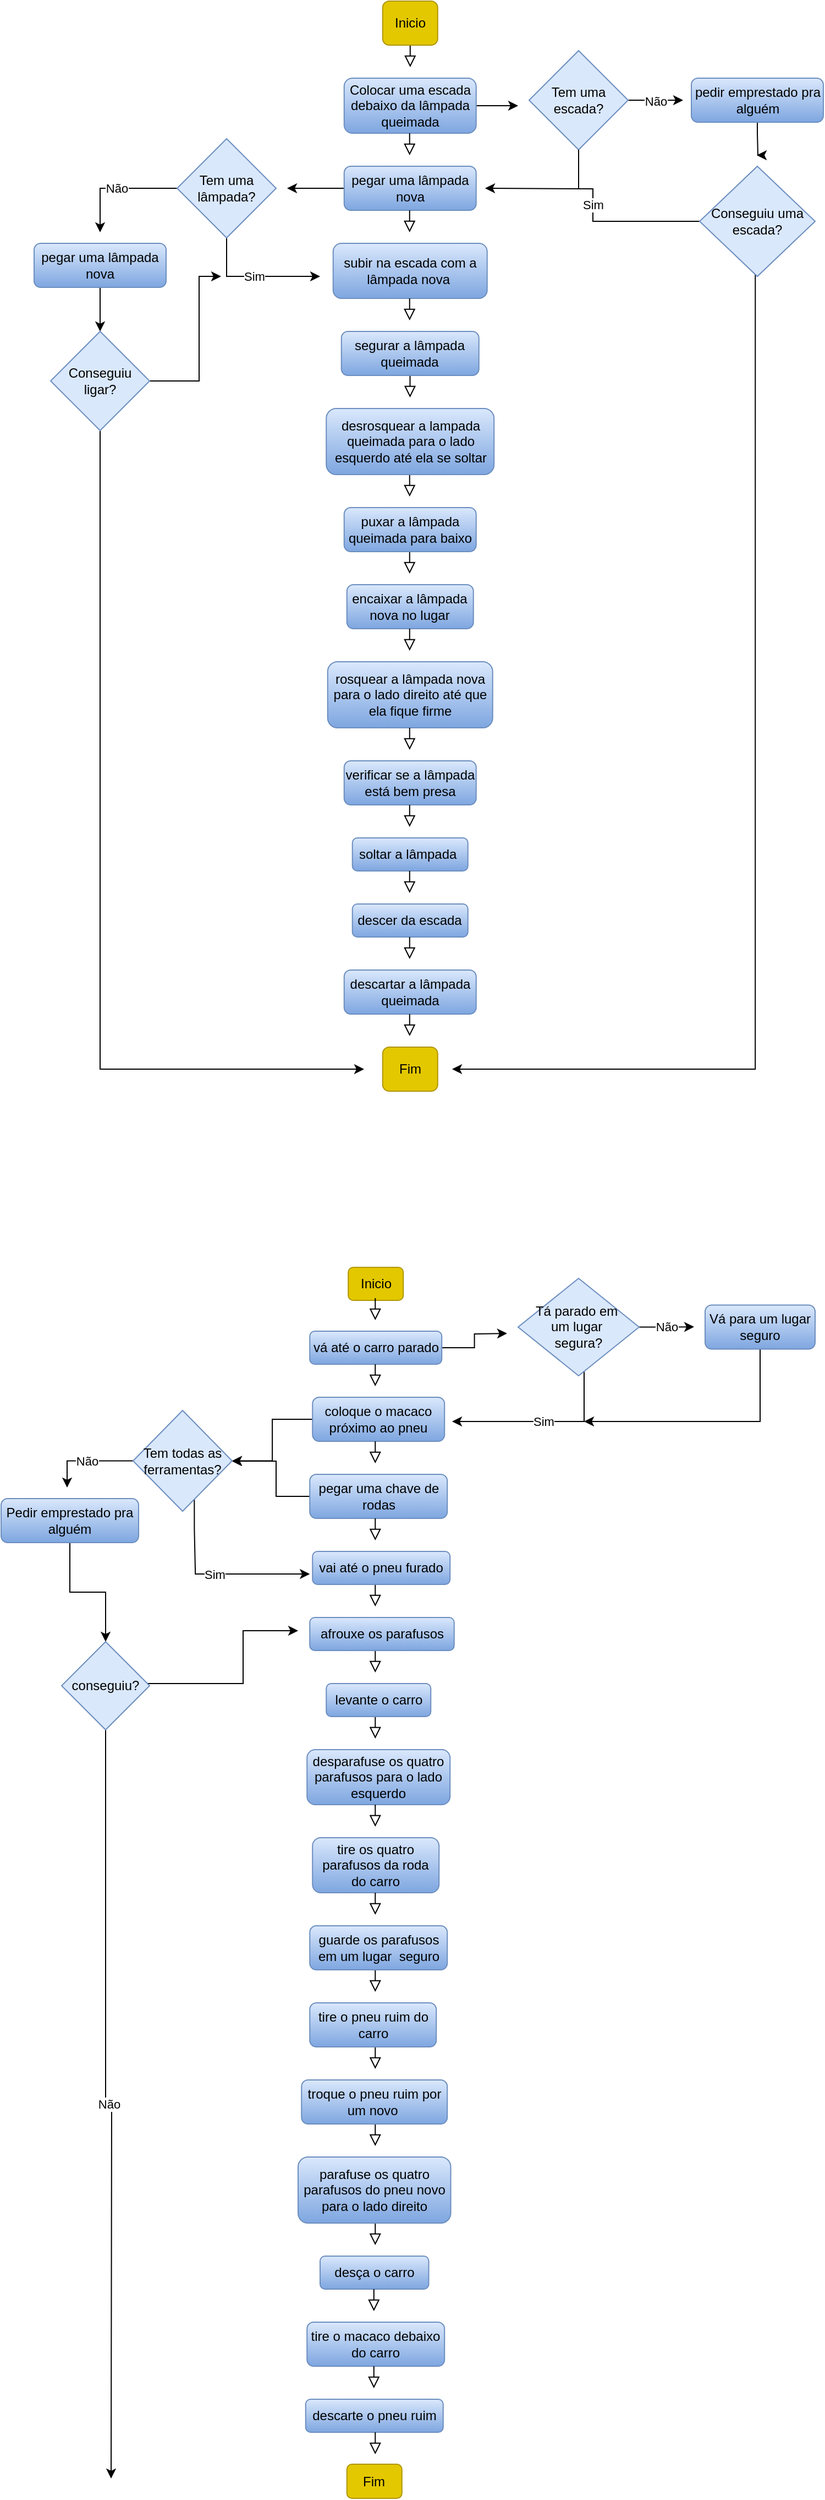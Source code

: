 <mxfile version="24.7.16">
  <diagram id="C5RBs43oDa-KdzZeNtuy" name="Page-1">
    <mxGraphModel dx="1134" dy="649" grid="1" gridSize="10" guides="1" tooltips="1" connect="1" arrows="1" fold="1" page="1" pageScale="1" pageWidth="827" pageHeight="1169" math="0" shadow="0">
      <root>
        <mxCell id="WIyWlLk6GJQsqaUBKTNV-0" />
        <mxCell id="WIyWlLk6GJQsqaUBKTNV-1" parent="WIyWlLk6GJQsqaUBKTNV-0" />
        <mxCell id="WIyWlLk6GJQsqaUBKTNV-2" value="" style="rounded=0;html=1;jettySize=auto;orthogonalLoop=1;fontSize=11;endArrow=block;endFill=0;endSize=8;strokeWidth=1;shadow=0;labelBackgroundColor=none;edgeStyle=orthogonalEdgeStyle;" parent="WIyWlLk6GJQsqaUBKTNV-1" source="WIyWlLk6GJQsqaUBKTNV-3" edge="1">
          <mxGeometry relative="1" as="geometry">
            <mxPoint x="391.87" y="130" as="targetPoint" />
          </mxGeometry>
        </mxCell>
        <mxCell id="WIyWlLk6GJQsqaUBKTNV-3" value="Inicio" style="rounded=1;whiteSpace=wrap;html=1;fontSize=12;glass=0;strokeWidth=1;shadow=0;fillColor=#e3c800;strokeColor=#B09500;fontColor=#000000;" parent="WIyWlLk6GJQsqaUBKTNV-1" vertex="1">
          <mxGeometry x="366.87" y="70" width="50" height="40" as="geometry" />
        </mxCell>
        <mxCell id="tq8VSNoy9a_6PWsCeqps-9" value="" style="edgeStyle=orthogonalEdgeStyle;rounded=0;orthogonalLoop=1;jettySize=auto;html=1;" edge="1" parent="WIyWlLk6GJQsqaUBKTNV-1" source="WIyWlLk6GJQsqaUBKTNV-7">
          <mxGeometry relative="1" as="geometry">
            <mxPoint x="490" y="165" as="targetPoint" />
            <Array as="points">
              <mxPoint x="460" y="165" />
              <mxPoint x="460" y="165" />
            </Array>
          </mxGeometry>
        </mxCell>
        <mxCell id="WIyWlLk6GJQsqaUBKTNV-7" value="Colocar uma escada debaixo da lâmpada queimada" style="rounded=1;whiteSpace=wrap;html=1;fontSize=12;glass=0;strokeWidth=1;shadow=0;fillColor=#dae8fc;gradientColor=#7ea6e0;strokeColor=#6c8ebf;" parent="WIyWlLk6GJQsqaUBKTNV-1" vertex="1">
          <mxGeometry x="331.87" y="140" width="120" height="50" as="geometry" />
        </mxCell>
        <mxCell id="WIyWlLk6GJQsqaUBKTNV-11" value="Fim" style="rounded=1;whiteSpace=wrap;html=1;fontSize=12;glass=0;strokeWidth=1;shadow=0;fillColor=#e3c800;fontColor=#000000;strokeColor=#B09500;" parent="WIyWlLk6GJQsqaUBKTNV-1" vertex="1">
          <mxGeometry x="366.87" y="1020" width="50" height="40" as="geometry" />
        </mxCell>
        <mxCell id="WIyWlLk6GJQsqaUBKTNV-12" value="subir na escada com a lâmpada nova&amp;nbsp;" style="rounded=1;whiteSpace=wrap;html=1;fontSize=12;glass=0;strokeWidth=1;shadow=0;fillColor=#dae8fc;gradientColor=#7ea6e0;strokeColor=#6c8ebf;" parent="WIyWlLk6GJQsqaUBKTNV-1" vertex="1">
          <mxGeometry x="321.87" y="290" width="140" height="50" as="geometry" />
        </mxCell>
        <mxCell id="LX-FdsdNKnB6Xv-rAkmm-3" value="" style="rounded=0;html=1;jettySize=auto;orthogonalLoop=1;fontSize=11;endArrow=block;endFill=0;endSize=8;strokeWidth=1;shadow=0;labelBackgroundColor=none;edgeStyle=orthogonalEdgeStyle;" parent="WIyWlLk6GJQsqaUBKTNV-1" edge="1">
          <mxGeometry relative="1" as="geometry">
            <mxPoint x="391.37" y="190" as="sourcePoint" />
            <mxPoint x="391.37" y="210" as="targetPoint" />
          </mxGeometry>
        </mxCell>
        <mxCell id="tq8VSNoy9a_6PWsCeqps-10" value="" style="edgeStyle=orthogonalEdgeStyle;rounded=0;orthogonalLoop=1;jettySize=auto;html=1;" edge="1" parent="WIyWlLk6GJQsqaUBKTNV-1" source="LX-FdsdNKnB6Xv-rAkmm-4">
          <mxGeometry relative="1" as="geometry">
            <mxPoint x="280" y="240" as="targetPoint" />
            <Array as="points">
              <mxPoint x="290" y="240" />
              <mxPoint x="290" y="240" />
            </Array>
          </mxGeometry>
        </mxCell>
        <mxCell id="LX-FdsdNKnB6Xv-rAkmm-4" value="pegar uma lâmpada nova" style="rounded=1;whiteSpace=wrap;html=1;fontSize=12;glass=0;strokeWidth=1;shadow=0;fillColor=#dae8fc;gradientColor=#7ea6e0;strokeColor=#6c8ebf;" parent="WIyWlLk6GJQsqaUBKTNV-1" vertex="1">
          <mxGeometry x="331.87" y="220" width="120" height="40" as="geometry" />
        </mxCell>
        <mxCell id="LX-FdsdNKnB6Xv-rAkmm-5" value="" style="rounded=0;html=1;jettySize=auto;orthogonalLoop=1;fontSize=11;endArrow=block;endFill=0;endSize=8;strokeWidth=1;shadow=0;labelBackgroundColor=none;edgeStyle=orthogonalEdgeStyle;" parent="WIyWlLk6GJQsqaUBKTNV-1" edge="1">
          <mxGeometry relative="1" as="geometry">
            <mxPoint x="391.39" y="570" as="sourcePoint" />
            <mxPoint x="391.39" y="590" as="targetPoint" />
          </mxGeometry>
        </mxCell>
        <mxCell id="LX-FdsdNKnB6Xv-rAkmm-6" value="" style="rounded=0;html=1;jettySize=auto;orthogonalLoop=1;fontSize=11;endArrow=block;endFill=0;endSize=8;strokeWidth=1;shadow=0;labelBackgroundColor=none;edgeStyle=orthogonalEdgeStyle;" parent="WIyWlLk6GJQsqaUBKTNV-1" edge="1">
          <mxGeometry relative="1" as="geometry">
            <mxPoint x="391.37" y="260" as="sourcePoint" />
            <mxPoint x="391.37" y="280" as="targetPoint" />
          </mxGeometry>
        </mxCell>
        <mxCell id="LX-FdsdNKnB6Xv-rAkmm-7" value="" style="rounded=0;html=1;jettySize=auto;orthogonalLoop=1;fontSize=11;endArrow=block;endFill=0;endSize=8;strokeWidth=1;shadow=0;labelBackgroundColor=none;edgeStyle=orthogonalEdgeStyle;" parent="WIyWlLk6GJQsqaUBKTNV-1" edge="1">
          <mxGeometry relative="1" as="geometry">
            <mxPoint x="391.75" y="410" as="sourcePoint" />
            <mxPoint x="391.75" y="430" as="targetPoint" />
          </mxGeometry>
        </mxCell>
        <mxCell id="LX-FdsdNKnB6Xv-rAkmm-8" value="" style="rounded=0;html=1;jettySize=auto;orthogonalLoop=1;fontSize=11;endArrow=block;endFill=0;endSize=8;strokeWidth=1;shadow=0;labelBackgroundColor=none;edgeStyle=orthogonalEdgeStyle;" parent="WIyWlLk6GJQsqaUBKTNV-1" edge="1">
          <mxGeometry relative="1" as="geometry">
            <mxPoint x="391.39" y="500" as="sourcePoint" />
            <mxPoint x="391.39" y="520" as="targetPoint" />
          </mxGeometry>
        </mxCell>
        <mxCell id="LX-FdsdNKnB6Xv-rAkmm-9" value="" style="rounded=0;html=1;jettySize=auto;orthogonalLoop=1;fontSize=11;endArrow=block;endFill=0;endSize=8;strokeWidth=1;shadow=0;labelBackgroundColor=none;edgeStyle=orthogonalEdgeStyle;" parent="WIyWlLk6GJQsqaUBKTNV-1" edge="1">
          <mxGeometry relative="1" as="geometry">
            <mxPoint x="391.37" y="340" as="sourcePoint" />
            <mxPoint x="391.37" y="360" as="targetPoint" />
          </mxGeometry>
        </mxCell>
        <mxCell id="LX-FdsdNKnB6Xv-rAkmm-10" value="segurar a lâmpada queimada" style="rounded=1;whiteSpace=wrap;html=1;fontSize=12;glass=0;strokeWidth=1;shadow=0;fillColor=#dae8fc;gradientColor=#7ea6e0;strokeColor=#6c8ebf;" parent="WIyWlLk6GJQsqaUBKTNV-1" vertex="1">
          <mxGeometry x="329.37" y="370" width="125" height="40" as="geometry" />
        </mxCell>
        <mxCell id="LX-FdsdNKnB6Xv-rAkmm-11" value="puxar a lâmpada queimada para baixo" style="rounded=1;whiteSpace=wrap;html=1;fontSize=12;glass=0;strokeWidth=1;shadow=0;fillColor=#dae8fc;gradientColor=#7ea6e0;strokeColor=#6c8ebf;" parent="WIyWlLk6GJQsqaUBKTNV-1" vertex="1">
          <mxGeometry x="331.87" y="530" width="120" height="40" as="geometry" />
        </mxCell>
        <mxCell id="LX-FdsdNKnB6Xv-rAkmm-12" value="desrosquear a lampada queimada para o lado esquerdo até ela se soltar" style="rounded=1;whiteSpace=wrap;html=1;fontSize=12;glass=0;strokeWidth=1;shadow=0;fillColor=#dae8fc;gradientColor=#7ea6e0;strokeColor=#6c8ebf;" parent="WIyWlLk6GJQsqaUBKTNV-1" vertex="1">
          <mxGeometry x="315.62" y="440" width="152.5" height="60" as="geometry" />
        </mxCell>
        <mxCell id="LX-FdsdNKnB6Xv-rAkmm-13" value="encaixar a lâmpada nova no lugar" style="rounded=1;whiteSpace=wrap;html=1;fontSize=12;glass=0;strokeWidth=1;shadow=0;fillColor=#dae8fc;gradientColor=#7ea6e0;strokeColor=#6c8ebf;" parent="WIyWlLk6GJQsqaUBKTNV-1" vertex="1">
          <mxGeometry x="334.37" y="600" width="115" height="40" as="geometry" />
        </mxCell>
        <mxCell id="LX-FdsdNKnB6Xv-rAkmm-14" value="rosquear a lâmpada nova para o lado direito até que ela fique firme" style="rounded=1;whiteSpace=wrap;html=1;fontSize=12;glass=0;strokeWidth=1;shadow=0;fillColor=#dae8fc;gradientColor=#7ea6e0;strokeColor=#6c8ebf;" parent="WIyWlLk6GJQsqaUBKTNV-1" vertex="1">
          <mxGeometry x="316.87" y="670" width="150" height="60" as="geometry" />
        </mxCell>
        <mxCell id="LX-FdsdNKnB6Xv-rAkmm-15" value="soltar a lâmpada&amp;nbsp;" style="rounded=1;whiteSpace=wrap;html=1;fontSize=12;glass=0;strokeWidth=1;shadow=0;fillColor=#dae8fc;gradientColor=#7ea6e0;strokeColor=#6c8ebf;" parent="WIyWlLk6GJQsqaUBKTNV-1" vertex="1">
          <mxGeometry x="339.37" y="830" width="105" height="30" as="geometry" />
        </mxCell>
        <mxCell id="LX-FdsdNKnB6Xv-rAkmm-16" value="verificar se a lâmpada está bem presa" style="rounded=1;whiteSpace=wrap;html=1;fontSize=12;glass=0;strokeWidth=1;shadow=0;fillColor=#dae8fc;gradientColor=#7ea6e0;strokeColor=#6c8ebf;" parent="WIyWlLk6GJQsqaUBKTNV-1" vertex="1">
          <mxGeometry x="331.87" y="760" width="120" height="40" as="geometry" />
        </mxCell>
        <mxCell id="LX-FdsdNKnB6Xv-rAkmm-17" value="desparafuse os quatro parafusos para o lado esquerdo" style="rounded=1;whiteSpace=wrap;html=1;fontSize=12;glass=0;strokeWidth=1;shadow=0;fillColor=#dae8fc;gradientColor=#7ea6e0;strokeColor=#6c8ebf;" parent="WIyWlLk6GJQsqaUBKTNV-1" vertex="1">
          <mxGeometry x="298.12" y="1658" width="130" height="50" as="geometry" />
        </mxCell>
        <mxCell id="LX-FdsdNKnB6Xv-rAkmm-18" value="descer da escada" style="rounded=1;whiteSpace=wrap;html=1;fontSize=12;glass=0;strokeWidth=1;shadow=0;fillColor=#dae8fc;gradientColor=#7ea6e0;strokeColor=#6c8ebf;" parent="WIyWlLk6GJQsqaUBKTNV-1" vertex="1">
          <mxGeometry x="339.37" y="890" width="105" height="30" as="geometry" />
        </mxCell>
        <mxCell id="LX-FdsdNKnB6Xv-rAkmm-19" value="descartar a lâmpada queimada" style="rounded=1;whiteSpace=wrap;html=1;fontSize=12;glass=0;strokeWidth=1;shadow=0;fillColor=#dae8fc;gradientColor=#7ea6e0;strokeColor=#6c8ebf;" parent="WIyWlLk6GJQsqaUBKTNV-1" vertex="1">
          <mxGeometry x="331.87" y="950" width="120" height="40" as="geometry" />
        </mxCell>
        <mxCell id="LX-FdsdNKnB6Xv-rAkmm-21" value="" style="rounded=0;html=1;jettySize=auto;orthogonalLoop=1;fontSize=11;endArrow=block;endFill=0;endSize=8;strokeWidth=1;shadow=0;labelBackgroundColor=none;edgeStyle=orthogonalEdgeStyle;" parent="WIyWlLk6GJQsqaUBKTNV-1" edge="1">
          <mxGeometry relative="1" as="geometry">
            <mxPoint x="391.39" y="990" as="sourcePoint" />
            <mxPoint x="391.39" y="1010" as="targetPoint" />
          </mxGeometry>
        </mxCell>
        <mxCell id="LX-FdsdNKnB6Xv-rAkmm-22" value="" style="rounded=0;html=1;jettySize=auto;orthogonalLoop=1;fontSize=11;endArrow=block;endFill=0;endSize=8;strokeWidth=1;shadow=0;labelBackgroundColor=none;edgeStyle=orthogonalEdgeStyle;" parent="WIyWlLk6GJQsqaUBKTNV-1" edge="1">
          <mxGeometry relative="1" as="geometry">
            <mxPoint x="391.39" y="920" as="sourcePoint" />
            <mxPoint x="391.39" y="940" as="targetPoint" />
          </mxGeometry>
        </mxCell>
        <mxCell id="LX-FdsdNKnB6Xv-rAkmm-23" value="" style="rounded=0;html=1;jettySize=auto;orthogonalLoop=1;fontSize=11;endArrow=block;endFill=0;endSize=8;strokeWidth=1;shadow=0;labelBackgroundColor=none;edgeStyle=orthogonalEdgeStyle;" parent="WIyWlLk6GJQsqaUBKTNV-1" edge="1">
          <mxGeometry relative="1" as="geometry">
            <mxPoint x="391.39" y="860" as="sourcePoint" />
            <mxPoint x="391.39" y="880" as="targetPoint" />
          </mxGeometry>
        </mxCell>
        <mxCell id="LX-FdsdNKnB6Xv-rAkmm-24" value="" style="rounded=0;html=1;jettySize=auto;orthogonalLoop=1;fontSize=11;endArrow=block;endFill=0;endSize=8;strokeWidth=1;shadow=0;labelBackgroundColor=none;edgeStyle=orthogonalEdgeStyle;" parent="WIyWlLk6GJQsqaUBKTNV-1" edge="1">
          <mxGeometry relative="1" as="geometry">
            <mxPoint x="391.39" y="800" as="sourcePoint" />
            <mxPoint x="391.39" y="820" as="targetPoint" />
          </mxGeometry>
        </mxCell>
        <mxCell id="LX-FdsdNKnB6Xv-rAkmm-25" value="" style="rounded=0;html=1;jettySize=auto;orthogonalLoop=1;fontSize=11;endArrow=block;endFill=0;endSize=8;strokeWidth=1;shadow=0;labelBackgroundColor=none;edgeStyle=orthogonalEdgeStyle;" parent="WIyWlLk6GJQsqaUBKTNV-1" edge="1">
          <mxGeometry relative="1" as="geometry">
            <mxPoint x="391.39" y="730" as="sourcePoint" />
            <mxPoint x="391.39" y="750" as="targetPoint" />
          </mxGeometry>
        </mxCell>
        <mxCell id="LX-FdsdNKnB6Xv-rAkmm-26" value="" style="rounded=0;html=1;jettySize=auto;orthogonalLoop=1;fontSize=11;endArrow=block;endFill=0;endSize=8;strokeWidth=1;shadow=0;labelBackgroundColor=none;edgeStyle=orthogonalEdgeStyle;" parent="WIyWlLk6GJQsqaUBKTNV-1" edge="1">
          <mxGeometry relative="1" as="geometry">
            <mxPoint x="391.39" y="640" as="sourcePoint" />
            <mxPoint x="391.39" y="660" as="targetPoint" />
          </mxGeometry>
        </mxCell>
        <mxCell id="LX-FdsdNKnB6Xv-rAkmm-29" value="Inicio" style="rounded=1;whiteSpace=wrap;html=1;fontSize=12;glass=0;strokeWidth=1;shadow=0;fillColor=#e3c800;strokeColor=#B09500;fontColor=#000000;" parent="WIyWlLk6GJQsqaUBKTNV-1" vertex="1">
          <mxGeometry x="335.62" y="1220" width="50" height="30" as="geometry" />
        </mxCell>
        <mxCell id="LX-FdsdNKnB6Xv-rAkmm-30" value="" style="rounded=0;html=1;jettySize=auto;orthogonalLoop=1;fontSize=11;endArrow=block;endFill=0;endSize=8;strokeWidth=1;shadow=0;labelBackgroundColor=none;edgeStyle=orthogonalEdgeStyle;" parent="WIyWlLk6GJQsqaUBKTNV-1" edge="1">
          <mxGeometry relative="1" as="geometry">
            <mxPoint x="360.14" y="1248" as="sourcePoint" />
            <mxPoint x="360.14" y="1268" as="targetPoint" />
          </mxGeometry>
        </mxCell>
        <mxCell id="tq8VSNoy9a_6PWsCeqps-30" value="" style="edgeStyle=orthogonalEdgeStyle;rounded=0;orthogonalLoop=1;jettySize=auto;html=1;" edge="1" parent="WIyWlLk6GJQsqaUBKTNV-1" source="LX-FdsdNKnB6Xv-rAkmm-31">
          <mxGeometry relative="1" as="geometry">
            <mxPoint x="480" y="1280" as="targetPoint" />
          </mxGeometry>
        </mxCell>
        <mxCell id="LX-FdsdNKnB6Xv-rAkmm-31" value="vá até o carro parado" style="rounded=1;whiteSpace=wrap;html=1;fontSize=12;glass=0;strokeWidth=1;shadow=0;fillColor=#dae8fc;strokeColor=#6c8ebf;gradientColor=#7ea6e0;" parent="WIyWlLk6GJQsqaUBKTNV-1" vertex="1">
          <mxGeometry x="300.62" y="1278" width="120" height="30" as="geometry" />
        </mxCell>
        <mxCell id="tq8VSNoy9a_6PWsCeqps-44" value="" style="edgeStyle=orthogonalEdgeStyle;rounded=0;orthogonalLoop=1;jettySize=auto;html=1;" edge="1" parent="WIyWlLk6GJQsqaUBKTNV-1">
          <mxGeometry relative="1" as="geometry">
            <mxPoint x="300.62" y="1428" as="sourcePoint" />
            <mxPoint x="229.754" y="1396" as="targetPoint" />
            <Array as="points">
              <mxPoint x="270" y="1428" />
              <mxPoint x="270" y="1396" />
            </Array>
          </mxGeometry>
        </mxCell>
        <mxCell id="LX-FdsdNKnB6Xv-rAkmm-32" value="pegar uma chave de rodas" style="rounded=1;whiteSpace=wrap;html=1;fontSize=12;glass=0;strokeWidth=1;shadow=0;fillColor=#dae8fc;gradientColor=#7ea6e0;strokeColor=#6c8ebf;" parent="WIyWlLk6GJQsqaUBKTNV-1" vertex="1">
          <mxGeometry x="300.62" y="1408" width="125" height="40" as="geometry" />
        </mxCell>
        <mxCell id="LX-FdsdNKnB6Xv-rAkmm-33" value="" style="rounded=0;html=1;jettySize=auto;orthogonalLoop=1;fontSize=11;endArrow=block;endFill=0;endSize=8;strokeWidth=1;shadow=0;labelBackgroundColor=none;edgeStyle=orthogonalEdgeStyle;" parent="WIyWlLk6GJQsqaUBKTNV-1" edge="1">
          <mxGeometry relative="1" as="geometry">
            <mxPoint x="360.14" y="1308" as="sourcePoint" />
            <mxPoint x="360.14" y="1328" as="targetPoint" />
          </mxGeometry>
        </mxCell>
        <mxCell id="tq8VSNoy9a_6PWsCeqps-48" value="" style="edgeStyle=orthogonalEdgeStyle;rounded=0;orthogonalLoop=1;jettySize=auto;html=1;" edge="1" parent="WIyWlLk6GJQsqaUBKTNV-1" source="LX-FdsdNKnB6Xv-rAkmm-34" target="tq8VSNoy9a_6PWsCeqps-38">
          <mxGeometry relative="1" as="geometry" />
        </mxCell>
        <mxCell id="LX-FdsdNKnB6Xv-rAkmm-34" value="coloque o macaco próximo ao pneu" style="rounded=1;whiteSpace=wrap;html=1;fontSize=12;glass=0;strokeWidth=1;shadow=0;fillColor=#dae8fc;gradientColor=#7ea6e0;strokeColor=#6c8ebf;" parent="WIyWlLk6GJQsqaUBKTNV-1" vertex="1">
          <mxGeometry x="303.12" y="1338" width="120" height="40" as="geometry" />
        </mxCell>
        <mxCell id="LX-FdsdNKnB6Xv-rAkmm-35" value="" style="rounded=0;html=1;jettySize=auto;orthogonalLoop=1;fontSize=11;endArrow=block;endFill=0;endSize=8;strokeWidth=1;shadow=0;labelBackgroundColor=none;edgeStyle=orthogonalEdgeStyle;" parent="WIyWlLk6GJQsqaUBKTNV-1" edge="1">
          <mxGeometry relative="1" as="geometry">
            <mxPoint x="360.14" y="1628" as="sourcePoint" />
            <mxPoint x="360.14" y="1648" as="targetPoint" />
          </mxGeometry>
        </mxCell>
        <mxCell id="LX-FdsdNKnB6Xv-rAkmm-36" value="" style="rounded=0;html=1;jettySize=auto;orthogonalLoop=1;fontSize=11;endArrow=block;endFill=0;endSize=8;strokeWidth=1;shadow=0;labelBackgroundColor=none;edgeStyle=orthogonalEdgeStyle;" parent="WIyWlLk6GJQsqaUBKTNV-1" edge="1">
          <mxGeometry relative="1" as="geometry">
            <mxPoint x="360.14" y="1378" as="sourcePoint" />
            <mxPoint x="360.14" y="1398" as="targetPoint" />
          </mxGeometry>
        </mxCell>
        <mxCell id="LX-FdsdNKnB6Xv-rAkmm-37" value="" style="rounded=0;html=1;jettySize=auto;orthogonalLoop=1;fontSize=11;endArrow=block;endFill=0;endSize=8;strokeWidth=1;shadow=0;labelBackgroundColor=none;edgeStyle=orthogonalEdgeStyle;" parent="WIyWlLk6GJQsqaUBKTNV-1" edge="1">
          <mxGeometry relative="1" as="geometry">
            <mxPoint x="360.14" y="1508" as="sourcePoint" />
            <mxPoint x="360.14" y="1528" as="targetPoint" />
          </mxGeometry>
        </mxCell>
        <mxCell id="LX-FdsdNKnB6Xv-rAkmm-38" value="" style="rounded=0;html=1;jettySize=auto;orthogonalLoop=1;fontSize=11;endArrow=block;endFill=0;endSize=8;strokeWidth=1;shadow=0;labelBackgroundColor=none;edgeStyle=orthogonalEdgeStyle;" parent="WIyWlLk6GJQsqaUBKTNV-1" edge="1">
          <mxGeometry relative="1" as="geometry">
            <mxPoint x="360.14" y="1568" as="sourcePoint" />
            <mxPoint x="360.14" y="1588" as="targetPoint" />
          </mxGeometry>
        </mxCell>
        <mxCell id="LX-FdsdNKnB6Xv-rAkmm-39" value="" style="rounded=0;html=1;jettySize=auto;orthogonalLoop=1;fontSize=11;endArrow=block;endFill=0;endSize=8;strokeWidth=1;shadow=0;labelBackgroundColor=none;edgeStyle=orthogonalEdgeStyle;" parent="WIyWlLk6GJQsqaUBKTNV-1" edge="1">
          <mxGeometry relative="1" as="geometry">
            <mxPoint x="360.14" y="1448" as="sourcePoint" />
            <mxPoint x="360.14" y="1468" as="targetPoint" />
          </mxGeometry>
        </mxCell>
        <mxCell id="LX-FdsdNKnB6Xv-rAkmm-40" value="vai até o pneu furado" style="rounded=1;whiteSpace=wrap;html=1;fontSize=12;glass=0;strokeWidth=1;shadow=0;fillColor=#dae8fc;gradientColor=#7ea6e0;strokeColor=#6c8ebf;" parent="WIyWlLk6GJQsqaUBKTNV-1" vertex="1">
          <mxGeometry x="303.12" y="1478" width="125" height="30" as="geometry" />
        </mxCell>
        <mxCell id="LX-FdsdNKnB6Xv-rAkmm-41" value="levante o carro" style="rounded=1;whiteSpace=wrap;html=1;fontSize=12;glass=0;strokeWidth=1;shadow=0;fillColor=#dae8fc;gradientColor=#7ea6e0;strokeColor=#6c8ebf;" parent="WIyWlLk6GJQsqaUBKTNV-1" vertex="1">
          <mxGeometry x="315.62" y="1598" width="95" height="30" as="geometry" />
        </mxCell>
        <mxCell id="LX-FdsdNKnB6Xv-rAkmm-42" value="afrouxe os parafusos" style="rounded=1;whiteSpace=wrap;html=1;fontSize=12;glass=0;strokeWidth=1;shadow=0;fillColor=#dae8fc;gradientColor=#7ea6e0;strokeColor=#6c8ebf;" parent="WIyWlLk6GJQsqaUBKTNV-1" vertex="1">
          <mxGeometry x="300.62" y="1538" width="131.25" height="30" as="geometry" />
        </mxCell>
        <mxCell id="LX-FdsdNKnB6Xv-rAkmm-43" value="tire os quatro parafusos da roda do carro" style="rounded=1;whiteSpace=wrap;html=1;fontSize=12;glass=0;strokeWidth=1;shadow=0;fillColor=#dae8fc;gradientColor=#7ea6e0;strokeColor=#6c8ebf;" parent="WIyWlLk6GJQsqaUBKTNV-1" vertex="1">
          <mxGeometry x="303.12" y="1738" width="115" height="50" as="geometry" />
        </mxCell>
        <mxCell id="LX-FdsdNKnB6Xv-rAkmm-44" value="" style="rounded=0;html=1;jettySize=auto;orthogonalLoop=1;fontSize=11;endArrow=block;endFill=0;endSize=8;strokeWidth=1;shadow=0;labelBackgroundColor=none;edgeStyle=orthogonalEdgeStyle;" parent="WIyWlLk6GJQsqaUBKTNV-1" edge="1">
          <mxGeometry relative="1" as="geometry">
            <mxPoint x="360.14" y="1788" as="sourcePoint" />
            <mxPoint x="360.14" y="1808" as="targetPoint" />
          </mxGeometry>
        </mxCell>
        <mxCell id="LX-FdsdNKnB6Xv-rAkmm-46" value="" style="rounded=0;html=1;jettySize=auto;orthogonalLoop=1;fontSize=11;endArrow=block;endFill=0;endSize=8;strokeWidth=1;shadow=0;labelBackgroundColor=none;edgeStyle=orthogonalEdgeStyle;" parent="WIyWlLk6GJQsqaUBKTNV-1" edge="1">
          <mxGeometry relative="1" as="geometry">
            <mxPoint x="360.14" y="1928" as="sourcePoint" />
            <mxPoint x="360.14" y="1948" as="targetPoint" />
          </mxGeometry>
        </mxCell>
        <mxCell id="LX-FdsdNKnB6Xv-rAkmm-47" value="" style="rounded=0;html=1;jettySize=auto;orthogonalLoop=1;fontSize=11;endArrow=block;endFill=0;endSize=8;strokeWidth=1;shadow=0;labelBackgroundColor=none;edgeStyle=orthogonalEdgeStyle;" parent="WIyWlLk6GJQsqaUBKTNV-1" edge="1">
          <mxGeometry relative="1" as="geometry">
            <mxPoint x="360.14" y="1998" as="sourcePoint" />
            <mxPoint x="360.14" y="2018" as="targetPoint" />
          </mxGeometry>
        </mxCell>
        <mxCell id="LX-FdsdNKnB6Xv-rAkmm-48" value="" style="rounded=0;html=1;jettySize=auto;orthogonalLoop=1;fontSize=11;endArrow=block;endFill=0;endSize=8;strokeWidth=1;shadow=0;labelBackgroundColor=none;edgeStyle=orthogonalEdgeStyle;" parent="WIyWlLk6GJQsqaUBKTNV-1" edge="1">
          <mxGeometry relative="1" as="geometry">
            <mxPoint x="360.14" y="1858" as="sourcePoint" />
            <mxPoint x="360.14" y="1878" as="targetPoint" />
          </mxGeometry>
        </mxCell>
        <mxCell id="LX-FdsdNKnB6Xv-rAkmm-49" value="" style="rounded=0;html=1;jettySize=auto;orthogonalLoop=1;fontSize=11;endArrow=block;endFill=0;endSize=8;strokeWidth=1;shadow=0;labelBackgroundColor=none;edgeStyle=orthogonalEdgeStyle;" parent="WIyWlLk6GJQsqaUBKTNV-1" edge="1">
          <mxGeometry relative="1" as="geometry">
            <mxPoint x="360.14" y="2088" as="sourcePoint" />
            <mxPoint x="360.14" y="2108" as="targetPoint" />
          </mxGeometry>
        </mxCell>
        <mxCell id="LX-FdsdNKnB6Xv-rAkmm-50" value="" style="rounded=0;html=1;jettySize=auto;orthogonalLoop=1;fontSize=11;endArrow=block;endFill=0;endSize=8;strokeWidth=1;shadow=0;labelBackgroundColor=none;edgeStyle=orthogonalEdgeStyle;" parent="WIyWlLk6GJQsqaUBKTNV-1" edge="1">
          <mxGeometry relative="1" as="geometry">
            <mxPoint x="360.14" y="1708" as="sourcePoint" />
            <mxPoint x="360.14" y="1728" as="targetPoint" />
          </mxGeometry>
        </mxCell>
        <mxCell id="LX-FdsdNKnB6Xv-rAkmm-51" value="troque o pneu ruim por um novo&amp;nbsp;" style="rounded=1;whiteSpace=wrap;html=1;fontSize=12;glass=0;strokeWidth=1;shadow=0;fillColor=#dae8fc;gradientColor=#7ea6e0;strokeColor=#6c8ebf;" parent="WIyWlLk6GJQsqaUBKTNV-1" vertex="1">
          <mxGeometry x="293.12" y="1958" width="132.5" height="40" as="geometry" />
        </mxCell>
        <mxCell id="LX-FdsdNKnB6Xv-rAkmm-52" value="tire o pneu ruim do carro" style="rounded=1;whiteSpace=wrap;html=1;fontSize=12;glass=0;strokeWidth=1;shadow=0;fillColor=#dae8fc;gradientColor=#7ea6e0;strokeColor=#6c8ebf;" parent="WIyWlLk6GJQsqaUBKTNV-1" vertex="1">
          <mxGeometry x="300.62" y="1888" width="115" height="40" as="geometry" />
        </mxCell>
        <mxCell id="LX-FdsdNKnB6Xv-rAkmm-53" value="guarde os parafusos em um lugar&amp;nbsp; seguro" style="rounded=1;whiteSpace=wrap;html=1;fontSize=12;glass=0;strokeWidth=1;shadow=0;fillColor=#dae8fc;gradientColor=#7ea6e0;strokeColor=#6c8ebf;" parent="WIyWlLk6GJQsqaUBKTNV-1" vertex="1">
          <mxGeometry x="300.62" y="1818" width="125" height="40" as="geometry" />
        </mxCell>
        <mxCell id="LX-FdsdNKnB6Xv-rAkmm-54" value="parafuse os quatro parafusos do pneu novo para o lado direito" style="rounded=1;whiteSpace=wrap;html=1;fontSize=12;glass=0;strokeWidth=1;shadow=0;fillColor=#dae8fc;gradientColor=#7ea6e0;strokeColor=#6c8ebf;" parent="WIyWlLk6GJQsqaUBKTNV-1" vertex="1">
          <mxGeometry x="290" y="2028" width="138.75" height="60" as="geometry" />
        </mxCell>
        <mxCell id="LX-FdsdNKnB6Xv-rAkmm-55" value="tire o macaco debaixo do carro" style="rounded=1;whiteSpace=wrap;html=1;fontSize=12;glass=0;strokeWidth=1;shadow=0;fillColor=#dae8fc;gradientColor=#7ea6e0;strokeColor=#6c8ebf;" parent="WIyWlLk6GJQsqaUBKTNV-1" vertex="1">
          <mxGeometry x="298.12" y="2178" width="125" height="40" as="geometry" />
        </mxCell>
        <mxCell id="LX-FdsdNKnB6Xv-rAkmm-56" value="desça o carro" style="rounded=1;whiteSpace=wrap;html=1;fontSize=12;glass=0;strokeWidth=1;shadow=0;fillColor=#dae8fc;gradientColor=#7ea6e0;strokeColor=#6c8ebf;" parent="WIyWlLk6GJQsqaUBKTNV-1" vertex="1">
          <mxGeometry x="310" y="2118" width="98.75" height="30" as="geometry" />
        </mxCell>
        <mxCell id="LX-FdsdNKnB6Xv-rAkmm-59" value="" style="rounded=0;html=1;jettySize=auto;orthogonalLoop=1;fontSize=11;endArrow=block;endFill=0;endSize=8;strokeWidth=1;shadow=0;labelBackgroundColor=none;edgeStyle=orthogonalEdgeStyle;" parent="WIyWlLk6GJQsqaUBKTNV-1" edge="1">
          <mxGeometry relative="1" as="geometry">
            <mxPoint x="358.89" y="2218" as="sourcePoint" />
            <mxPoint x="358.89" y="2238" as="targetPoint" />
          </mxGeometry>
        </mxCell>
        <mxCell id="LX-FdsdNKnB6Xv-rAkmm-60" value="" style="rounded=0;html=1;jettySize=auto;orthogonalLoop=1;fontSize=11;endArrow=block;endFill=0;endSize=8;strokeWidth=1;shadow=0;labelBackgroundColor=none;edgeStyle=orthogonalEdgeStyle;" parent="WIyWlLk6GJQsqaUBKTNV-1" edge="1">
          <mxGeometry relative="1" as="geometry">
            <mxPoint x="358.9" y="2148" as="sourcePoint" />
            <mxPoint x="358.9" y="2168" as="targetPoint" />
          </mxGeometry>
        </mxCell>
        <mxCell id="LX-FdsdNKnB6Xv-rAkmm-61" value="descarte o pneu ruim" style="rounded=1;whiteSpace=wrap;html=1;fontSize=12;glass=0;strokeWidth=1;shadow=0;fillColor=#dae8fc;gradientColor=#7ea6e0;strokeColor=#6c8ebf;" parent="WIyWlLk6GJQsqaUBKTNV-1" vertex="1">
          <mxGeometry x="296.88" y="2248" width="125" height="30" as="geometry" />
        </mxCell>
        <mxCell id="LX-FdsdNKnB6Xv-rAkmm-62" value="" style="rounded=0;html=1;jettySize=auto;orthogonalLoop=1;fontSize=11;endArrow=block;endFill=0;endSize=8;strokeWidth=1;shadow=0;labelBackgroundColor=none;edgeStyle=orthogonalEdgeStyle;" parent="WIyWlLk6GJQsqaUBKTNV-1" edge="1">
          <mxGeometry relative="1" as="geometry">
            <mxPoint x="360.14" y="2278" as="sourcePoint" />
            <mxPoint x="360.14" y="2298" as="targetPoint" />
          </mxGeometry>
        </mxCell>
        <mxCell id="LX-FdsdNKnB6Xv-rAkmm-63" value="Fim" style="rounded=1;whiteSpace=wrap;html=1;fontSize=12;glass=0;strokeWidth=1;shadow=0;fillColor=#e3c800;fontColor=#000000;strokeColor=#B09500;" parent="WIyWlLk6GJQsqaUBKTNV-1" vertex="1">
          <mxGeometry x="334.37" y="2307" width="50" height="31" as="geometry" />
        </mxCell>
        <mxCell id="tq8VSNoy9a_6PWsCeqps-17" value="Não" style="edgeStyle=orthogonalEdgeStyle;rounded=0;orthogonalLoop=1;jettySize=auto;html=1;" edge="1" parent="WIyWlLk6GJQsqaUBKTNV-1" source="tq8VSNoy9a_6PWsCeqps-1">
          <mxGeometry relative="1" as="geometry">
            <mxPoint x="110" y="280" as="targetPoint" />
            <Array as="points">
              <mxPoint x="135" y="240" />
              <mxPoint x="135" y="240" />
            </Array>
          </mxGeometry>
        </mxCell>
        <mxCell id="tq8VSNoy9a_6PWsCeqps-19" value="Sim" style="edgeStyle=orthogonalEdgeStyle;rounded=0;orthogonalLoop=1;jettySize=auto;html=1;" edge="1" parent="WIyWlLk6GJQsqaUBKTNV-1" source="tq8VSNoy9a_6PWsCeqps-1">
          <mxGeometry relative="1" as="geometry">
            <mxPoint x="310" y="320" as="targetPoint" />
            <Array as="points">
              <mxPoint x="225" y="320" />
            </Array>
          </mxGeometry>
        </mxCell>
        <mxCell id="tq8VSNoy9a_6PWsCeqps-1" value="Tem uma lâmpada?" style="rhombus;whiteSpace=wrap;html=1;fillColor=#dae8fc;strokeColor=#6c8ebf;" vertex="1" parent="WIyWlLk6GJQsqaUBKTNV-1">
          <mxGeometry x="180" y="195" width="90" height="90" as="geometry" />
        </mxCell>
        <mxCell id="tq8VSNoy9a_6PWsCeqps-12" value="Não" style="edgeStyle=orthogonalEdgeStyle;rounded=0;orthogonalLoop=1;jettySize=auto;html=1;" edge="1" parent="WIyWlLk6GJQsqaUBKTNV-1" source="tq8VSNoy9a_6PWsCeqps-2">
          <mxGeometry relative="1" as="geometry">
            <mxPoint x="640" y="160" as="targetPoint" />
          </mxGeometry>
        </mxCell>
        <mxCell id="tq8VSNoy9a_6PWsCeqps-2" value="Tem uma escada?" style="rhombus;whiteSpace=wrap;html=1;fillColor=#dae8fc;strokeColor=#6c8ebf;" vertex="1" parent="WIyWlLk6GJQsqaUBKTNV-1">
          <mxGeometry x="500" y="115" width="90" height="90" as="geometry" />
        </mxCell>
        <mxCell id="tq8VSNoy9a_6PWsCeqps-11" value="" style="edgeStyle=orthogonalEdgeStyle;rounded=0;orthogonalLoop=1;jettySize=auto;html=1;" edge="1" parent="WIyWlLk6GJQsqaUBKTNV-1" source="tq8VSNoy9a_6PWsCeqps-5" target="tq8VSNoy9a_6PWsCeqps-7">
          <mxGeometry relative="1" as="geometry" />
        </mxCell>
        <mxCell id="tq8VSNoy9a_6PWsCeqps-5" value="pegar uma lâmpada nova" style="rounded=1;whiteSpace=wrap;html=1;fontSize=12;glass=0;strokeWidth=1;shadow=0;fillColor=#dae8fc;gradientColor=#7ea6e0;strokeColor=#6c8ebf;" vertex="1" parent="WIyWlLk6GJQsqaUBKTNV-1">
          <mxGeometry x="50" y="290" width="120" height="40" as="geometry" />
        </mxCell>
        <mxCell id="tq8VSNoy9a_6PWsCeqps-14" value="" style="edgeStyle=orthogonalEdgeStyle;rounded=0;orthogonalLoop=1;jettySize=auto;html=1;" edge="1" parent="WIyWlLk6GJQsqaUBKTNV-1" source="tq8VSNoy9a_6PWsCeqps-6">
          <mxGeometry relative="1" as="geometry">
            <mxPoint x="707" y="210" as="targetPoint" />
            <Array as="points">
              <mxPoint x="708" y="190" />
              <mxPoint x="708" y="190" />
            </Array>
          </mxGeometry>
        </mxCell>
        <mxCell id="tq8VSNoy9a_6PWsCeqps-6" value="pedir emprestado pra alguém" style="rounded=1;whiteSpace=wrap;html=1;fontSize=12;glass=0;strokeWidth=1;shadow=0;fillColor=#dae8fc;gradientColor=#7ea6e0;strokeColor=#6c8ebf;" vertex="1" parent="WIyWlLk6GJQsqaUBKTNV-1">
          <mxGeometry x="647.5" y="140" width="120" height="40" as="geometry" />
        </mxCell>
        <mxCell id="tq8VSNoy9a_6PWsCeqps-21" value="" style="edgeStyle=orthogonalEdgeStyle;rounded=0;orthogonalLoop=1;jettySize=auto;html=1;" edge="1" parent="WIyWlLk6GJQsqaUBKTNV-1" source="tq8VSNoy9a_6PWsCeqps-7">
          <mxGeometry relative="1" as="geometry">
            <mxPoint x="220" y="320" as="targetPoint" />
            <Array as="points">
              <mxPoint x="200" y="415" />
              <mxPoint x="200" y="320" />
            </Array>
          </mxGeometry>
        </mxCell>
        <mxCell id="tq8VSNoy9a_6PWsCeqps-23" value="" style="edgeStyle=orthogonalEdgeStyle;rounded=0;orthogonalLoop=1;jettySize=auto;html=1;" edge="1" parent="WIyWlLk6GJQsqaUBKTNV-1" source="tq8VSNoy9a_6PWsCeqps-7">
          <mxGeometry relative="1" as="geometry">
            <mxPoint x="350" y="1040" as="targetPoint" />
            <Array as="points">
              <mxPoint x="110" y="1040" />
            </Array>
          </mxGeometry>
        </mxCell>
        <mxCell id="tq8VSNoy9a_6PWsCeqps-7" value="Conseguiu ligar?" style="rhombus;whiteSpace=wrap;html=1;fillColor=#dae8fc;strokeColor=#6c8ebf;" vertex="1" parent="WIyWlLk6GJQsqaUBKTNV-1">
          <mxGeometry x="65" y="370" width="90" height="90" as="geometry" />
        </mxCell>
        <mxCell id="tq8VSNoy9a_6PWsCeqps-25" value="Sim" style="edgeStyle=orthogonalEdgeStyle;rounded=0;orthogonalLoop=1;jettySize=auto;html=1;" edge="1" parent="WIyWlLk6GJQsqaUBKTNV-1" source="tq8VSNoy9a_6PWsCeqps-13">
          <mxGeometry relative="1" as="geometry">
            <mxPoint x="460" y="240" as="targetPoint" />
          </mxGeometry>
        </mxCell>
        <mxCell id="tq8VSNoy9a_6PWsCeqps-28" value="" style="edgeStyle=orthogonalEdgeStyle;rounded=0;orthogonalLoop=1;jettySize=auto;html=1;" edge="1" parent="WIyWlLk6GJQsqaUBKTNV-1">
          <mxGeometry relative="1" as="geometry">
            <mxPoint x="705.644" y="309.997" as="sourcePoint" />
            <mxPoint x="430" y="1040" as="targetPoint" />
            <Array as="points">
              <mxPoint x="706.12" y="1040.02" />
            </Array>
          </mxGeometry>
        </mxCell>
        <mxCell id="tq8VSNoy9a_6PWsCeqps-13" value="Conseguiu uma escada?" style="rhombus;whiteSpace=wrap;html=1;fillColor=#dae8fc;strokeColor=#6c8ebf;" vertex="1" parent="WIyWlLk6GJQsqaUBKTNV-1">
          <mxGeometry x="655" y="220" width="105" height="100" as="geometry" />
        </mxCell>
        <mxCell id="tq8VSNoy9a_6PWsCeqps-26" value="" style="endArrow=none;html=1;rounded=0;entryX=0.5;entryY=1;entryDx=0;entryDy=0;" edge="1" parent="WIyWlLk6GJQsqaUBKTNV-1" target="tq8VSNoy9a_6PWsCeqps-2">
          <mxGeometry width="50" height="50" relative="1" as="geometry">
            <mxPoint x="545" y="240" as="sourcePoint" />
            <mxPoint x="544.52" y="220" as="targetPoint" />
          </mxGeometry>
        </mxCell>
        <mxCell id="tq8VSNoy9a_6PWsCeqps-32" value="Sim" style="edgeStyle=orthogonalEdgeStyle;rounded=0;orthogonalLoop=1;jettySize=auto;html=1;" edge="1" parent="WIyWlLk6GJQsqaUBKTNV-1" source="tq8VSNoy9a_6PWsCeqps-29">
          <mxGeometry relative="1" as="geometry">
            <mxPoint x="430" y="1360" as="targetPoint" />
            <Array as="points">
              <mxPoint x="550" y="1360" />
            </Array>
          </mxGeometry>
        </mxCell>
        <mxCell id="tq8VSNoy9a_6PWsCeqps-34" value="Não" style="edgeStyle=orthogonalEdgeStyle;rounded=0;orthogonalLoop=1;jettySize=auto;html=1;" edge="1" parent="WIyWlLk6GJQsqaUBKTNV-1" source="tq8VSNoy9a_6PWsCeqps-29">
          <mxGeometry relative="1" as="geometry">
            <mxPoint x="650" y="1274" as="targetPoint" />
          </mxGeometry>
        </mxCell>
        <mxCell id="tq8VSNoy9a_6PWsCeqps-29" value="Tá parado em&amp;nbsp;&lt;div&gt;um lugar&amp;nbsp;&lt;/div&gt;&lt;div&gt;segura?&lt;/div&gt;" style="rhombus;whiteSpace=wrap;html=1;fillColor=#dae8fc;strokeColor=#6c8ebf;" vertex="1" parent="WIyWlLk6GJQsqaUBKTNV-1">
          <mxGeometry x="490" y="1230" width="110" height="88.5" as="geometry" />
        </mxCell>
        <mxCell id="tq8VSNoy9a_6PWsCeqps-43" value="" style="edgeStyle=orthogonalEdgeStyle;rounded=0;orthogonalLoop=1;jettySize=auto;html=1;" edge="1" parent="WIyWlLk6GJQsqaUBKTNV-1" source="tq8VSNoy9a_6PWsCeqps-35">
          <mxGeometry relative="1" as="geometry">
            <mxPoint x="550" y="1360" as="targetPoint" />
            <Array as="points">
              <mxPoint x="710" y="1350" />
              <mxPoint x="710" y="1350" />
            </Array>
          </mxGeometry>
        </mxCell>
        <mxCell id="tq8VSNoy9a_6PWsCeqps-35" value="Vá para um lugar seguro" style="rounded=1;whiteSpace=wrap;html=1;fontSize=12;glass=0;strokeWidth=1;shadow=0;fillColor=#dae8fc;gradientColor=#7ea6e0;strokeColor=#6c8ebf;" vertex="1" parent="WIyWlLk6GJQsqaUBKTNV-1">
          <mxGeometry x="660" y="1254.25" width="100" height="40" as="geometry" />
        </mxCell>
        <mxCell id="tq8VSNoy9a_6PWsCeqps-50" value="Sim" style="edgeStyle=orthogonalEdgeStyle;rounded=0;orthogonalLoop=1;jettySize=auto;html=1;" edge="1" parent="WIyWlLk6GJQsqaUBKTNV-1">
          <mxGeometry relative="1" as="geometry">
            <mxPoint x="195.654" y="1430.005" as="sourcePoint" />
            <mxPoint x="300.62" y="1498.54" as="targetPoint" />
            <Array as="points">
              <mxPoint x="195.62" y="1458.54" />
              <mxPoint x="196.62" y="1458.54" />
              <mxPoint x="196.62" y="1498.54" />
            </Array>
          </mxGeometry>
        </mxCell>
        <mxCell id="tq8VSNoy9a_6PWsCeqps-52" value="Não" style="edgeStyle=orthogonalEdgeStyle;rounded=0;orthogonalLoop=1;jettySize=auto;html=1;" edge="1" parent="WIyWlLk6GJQsqaUBKTNV-1" source="tq8VSNoy9a_6PWsCeqps-38">
          <mxGeometry relative="1" as="geometry">
            <mxPoint x="80" y="1420" as="targetPoint" />
            <Array as="points">
              <mxPoint x="80" y="1396" />
              <mxPoint x="80" y="1396" />
            </Array>
          </mxGeometry>
        </mxCell>
        <mxCell id="tq8VSNoy9a_6PWsCeqps-38" value="Tem todas as ferramentas?" style="rhombus;whiteSpace=wrap;html=1;fillColor=#dae8fc;strokeColor=#6c8ebf;" vertex="1" parent="WIyWlLk6GJQsqaUBKTNV-1">
          <mxGeometry x="140" y="1350" width="90" height="91.5" as="geometry" />
        </mxCell>
        <mxCell id="tq8VSNoy9a_6PWsCeqps-55" value="" style="edgeStyle=orthogonalEdgeStyle;rounded=0;orthogonalLoop=1;jettySize=auto;html=1;" edge="1" parent="WIyWlLk6GJQsqaUBKTNV-1" source="tq8VSNoy9a_6PWsCeqps-53" target="tq8VSNoy9a_6PWsCeqps-54">
          <mxGeometry relative="1" as="geometry" />
        </mxCell>
        <mxCell id="tq8VSNoy9a_6PWsCeqps-53" value="Pedir emprestado pra alguém" style="rounded=1;whiteSpace=wrap;html=1;fontSize=12;glass=0;strokeWidth=1;shadow=0;fillColor=#dae8fc;gradientColor=#7ea6e0;strokeColor=#6c8ebf;" vertex="1" parent="WIyWlLk6GJQsqaUBKTNV-1">
          <mxGeometry x="20" y="1430" width="125" height="40" as="geometry" />
        </mxCell>
        <mxCell id="tq8VSNoy9a_6PWsCeqps-57" value="" style="edgeStyle=orthogonalEdgeStyle;rounded=0;orthogonalLoop=1;jettySize=auto;html=1;" edge="1" parent="WIyWlLk6GJQsqaUBKTNV-1">
          <mxGeometry relative="1" as="geometry">
            <mxPoint x="99.997" y="1597.963" as="sourcePoint" />
            <mxPoint x="290" y="1550" as="targetPoint" />
            <Array as="points">
              <mxPoint x="240" y="1598" />
            </Array>
          </mxGeometry>
        </mxCell>
        <mxCell id="tq8VSNoy9a_6PWsCeqps-66" value="Não" style="edgeStyle=orthogonalEdgeStyle;rounded=0;orthogonalLoop=1;jettySize=auto;html=1;" edge="1" parent="WIyWlLk6GJQsqaUBKTNV-1" source="tq8VSNoy9a_6PWsCeqps-54">
          <mxGeometry relative="1" as="geometry">
            <mxPoint x="120" y="2320" as="targetPoint" />
          </mxGeometry>
        </mxCell>
        <mxCell id="tq8VSNoy9a_6PWsCeqps-54" value="conseguiu?" style="rhombus;whiteSpace=wrap;html=1;fillColor=#dae8fc;strokeColor=#6c8ebf;" vertex="1" parent="WIyWlLk6GJQsqaUBKTNV-1">
          <mxGeometry x="75" y="1560" width="80" height="80" as="geometry" />
        </mxCell>
      </root>
    </mxGraphModel>
  </diagram>
</mxfile>
